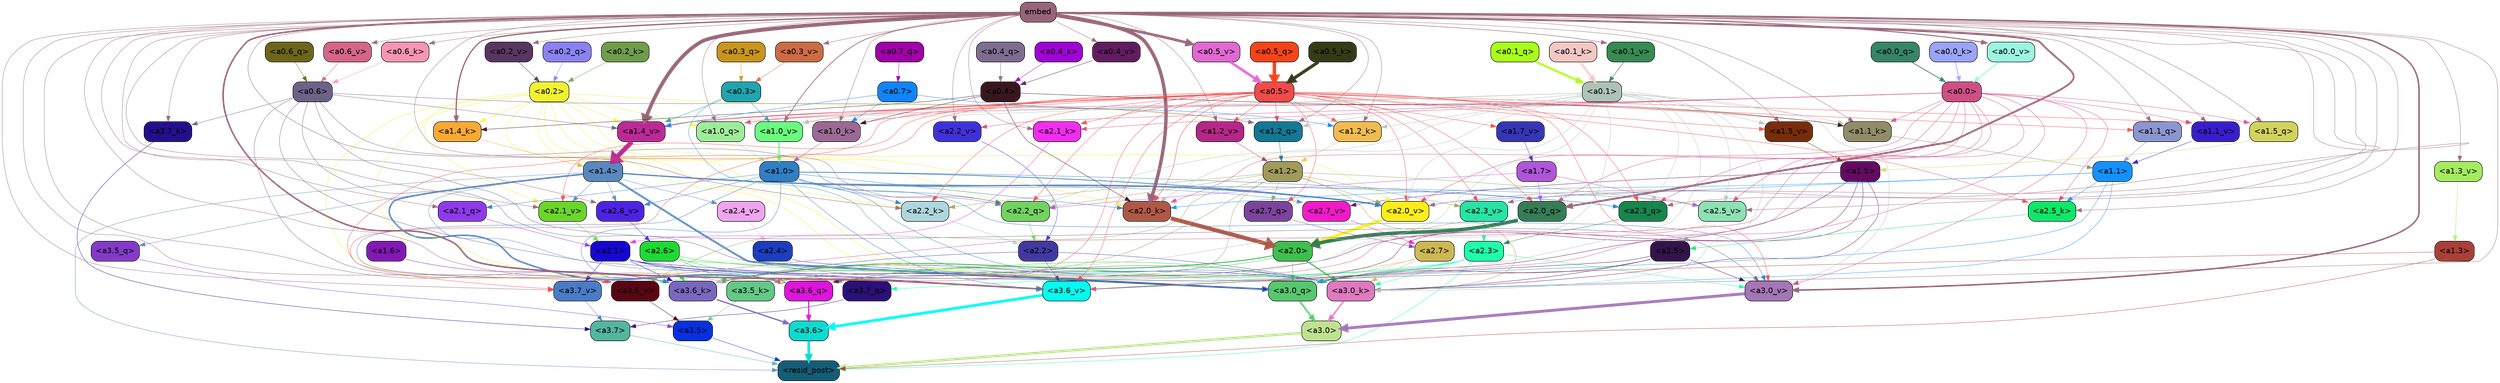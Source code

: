 strict digraph "" {
	graph [bgcolor=transparent,
		layout=dot,
		overlap=false,
		splines=true
	];
	"<a3.7>"	[color=black,
		fillcolor="#53b69d",
		fontname=Helvetica,
		shape=box,
		style="filled, rounded"];
	"<resid_post>"	[color=black,
		fillcolor="#145d76",
		fontname=Helvetica,
		shape=box,
		style="filled, rounded"];
	"<a3.7>" -> "<resid_post>"	[color="#53b69d",
		penwidth=0.6239100098609924];
	"<a3.6>"	[color=black,
		fillcolor="#0edbd0",
		fontname=Helvetica,
		shape=box,
		style="filled, rounded"];
	"<a3.6>" -> "<resid_post>"	[color="#0edbd0",
		penwidth=4.569062113761902];
	"<a3.5>"	[color=black,
		fillcolor="#0531e0",
		fontname=Helvetica,
		shape=box,
		style="filled, rounded"];
	"<a3.5>" -> "<resid_post>"	[color="#0531e0",
		penwidth=0.6];
	"<a3.0>"	[color=black,
		fillcolor="#bfe291",
		fontname=Helvetica,
		shape=box,
		style="filled, rounded"];
	"<a3.0>" -> "<resid_post>"	[color="#bfe291",
		penwidth=4.283544182777405];
	"<a2.3>"	[color=black,
		fillcolor="#1efeab",
		fontname=Helvetica,
		shape=box,
		style="filled, rounded"];
	"<a2.3>" -> "<resid_post>"	[color="#1efeab",
		penwidth=0.6];
	"<a3.7_q>"	[color=black,
		fillcolor="#2b1077",
		fontname=Helvetica,
		shape=box,
		style="filled, rounded"];
	"<a2.3>" -> "<a3.7_q>"	[color="#1efeab",
		penwidth=0.6];
	"<a3.6_q>"	[color=black,
		fillcolor="#de15da",
		fontname=Helvetica,
		shape=box,
		style="filled, rounded"];
	"<a2.3>" -> "<a3.6_q>"	[color="#1efeab",
		penwidth=0.6];
	"<a3.0_q>"	[color=black,
		fillcolor="#58c76d",
		fontname=Helvetica,
		shape=box,
		style="filled, rounded"];
	"<a2.3>" -> "<a3.0_q>"	[color="#1efeab",
		penwidth=0.6];
	"<a3.0_k>"	[color=black,
		fillcolor="#df7abf",
		fontname=Helvetica,
		shape=box,
		style="filled, rounded"];
	"<a2.3>" -> "<a3.0_k>"	[color="#1efeab",
		penwidth=0.6];
	"<a3.6_v>"	[color=black,
		fillcolor="#03fcf0",
		fontname=Helvetica,
		shape=box,
		style="filled, rounded"];
	"<a2.3>" -> "<a3.6_v>"	[color="#1efeab",
		penwidth=0.6];
	"<a3.5_v>"	[color=black,
		fillcolor="#590614",
		fontname=Helvetica,
		shape=box,
		style="filled, rounded"];
	"<a2.3>" -> "<a3.5_v>"	[color="#1efeab",
		penwidth=0.6];
	"<a3.0_v>"	[color=black,
		fillcolor="#a376b6",
		fontname=Helvetica,
		shape=box,
		style="filled, rounded"];
	"<a2.3>" -> "<a3.0_v>"	[color="#1efeab",
		penwidth=0.6];
	"<a1.4>"	[color=black,
		fillcolor="#5987bf",
		fontname=Helvetica,
		shape=box,
		style="filled, rounded"];
	"<a1.4>" -> "<resid_post>"	[color="#5987bf",
		penwidth=0.6];
	"<a1.4>" -> "<a3.7_q>"	[color="#5987bf",
		penwidth=0.6];
	"<a1.4>" -> "<a3.6_q>"	[color="#5987bf",
		penwidth=2.7934007048606873];
	"<a3.5_q>"	[color=black,
		fillcolor="#843ac9",
		fontname=Helvetica,
		shape=box,
		style="filled, rounded"];
	"<a1.4>" -> "<a3.5_q>"	[color="#5987bf",
		penwidth=0.6];
	"<a1.4>" -> "<a3.0_q>"	[color="#5987bf",
		penwidth=3.340754985809326];
	"<a2.3_q>"	[color=black,
		fillcolor="#17854d",
		fontname=Helvetica,
		shape=box,
		style="filled, rounded"];
	"<a1.4>" -> "<a2.3_q>"	[color="#5987bf",
		penwidth=0.6];
	"<a2.7_v>"	[color=black,
		fillcolor="#f11ac8",
		fontname=Helvetica,
		shape=box,
		style="filled, rounded"];
	"<a1.4>" -> "<a2.7_v>"	[color="#5987bf",
		penwidth=0.6];
	"<a2.6_v>"	[color=black,
		fillcolor="#4d23e2",
		fontname=Helvetica,
		shape=box,
		style="filled, rounded"];
	"<a1.4>" -> "<a2.6_v>"	[color="#5987bf",
		penwidth=0.6];
	"<a2.5_v>"	[color=black,
		fillcolor="#8de1b2",
		fontname=Helvetica,
		shape=box,
		style="filled, rounded"];
	"<a1.4>" -> "<a2.5_v>"	[color="#5987bf",
		penwidth=0.6];
	"<a2.4_v>"	[color=black,
		fillcolor="#eea4ef",
		fontname=Helvetica,
		shape=box,
		style="filled, rounded"];
	"<a1.4>" -> "<a2.4_v>"	[color="#5987bf",
		penwidth=0.6];
	"<a2.1_v>"	[color=black,
		fillcolor="#6cd52a",
		fontname=Helvetica,
		shape=box,
		style="filled, rounded"];
	"<a1.4>" -> "<a2.1_v>"	[color="#5987bf",
		penwidth=0.6];
	"<a2.0_v>"	[color=black,
		fillcolor="#fbed19",
		fontname=Helvetica,
		shape=box,
		style="filled, rounded"];
	"<a1.4>" -> "<a2.0_v>"	[color="#5987bf",
		penwidth=2.268759250640869];
	"<a1.3>"	[color=black,
		fillcolor="#a94037",
		fontname=Helvetica,
		shape=box,
		style="filled, rounded"];
	"<a1.3>" -> "<resid_post>"	[color="#a94037",
		penwidth=0.6];
	"<a1.3>" -> "<a3.6_v>"	[color="#a94037",
		penwidth=0.6];
	"<a3.7_q>" -> "<a3.7>"	[color="#2b1077",
		penwidth=0.6];
	"<a3.6_q>" -> "<a3.6>"	[color="#de15da",
		penwidth=2.0347584784030914];
	"<a3.5_q>" -> "<a3.5>"	[color="#843ac9",
		penwidth=0.6];
	"<a3.0_q>" -> "<a3.0>"	[color="#58c76d",
		penwidth=2.8635367155075073];
	"<a3.7_k>"	[color=black,
		fillcolor="#230f8e",
		fontname=Helvetica,
		shape=box,
		style="filled, rounded"];
	"<a3.7_k>" -> "<a3.7>"	[color="#230f8e",
		penwidth=0.6];
	"<a3.6_k>"	[color=black,
		fillcolor="#7868bd",
		fontname=Helvetica,
		shape=box,
		style="filled, rounded"];
	"<a3.6_k>" -> "<a3.6>"	[color="#7868bd",
		penwidth=2.1760786175727844];
	"<a3.5_k>"	[color=black,
		fillcolor="#65c887",
		fontname=Helvetica,
		shape=box,
		style="filled, rounded"];
	"<a3.5_k>" -> "<a3.5>"	[color="#65c887",
		penwidth=0.6];
	"<a3.0_k>" -> "<a3.0>"	[color="#df7abf",
		penwidth=2.632905662059784];
	"<a3.7_v>"	[color=black,
		fillcolor="#497bc6",
		fontname=Helvetica,
		shape=box,
		style="filled, rounded"];
	"<a3.7_v>" -> "<a3.7>"	[color="#497bc6",
		penwidth=0.6];
	"<a3.6_v>" -> "<a3.6>"	[color="#03fcf0",
		penwidth=4.981305837631226];
	"<a3.5_v>" -> "<a3.5>"	[color="#590614",
		penwidth=0.6];
	"<a3.0_v>" -> "<a3.0>"	[color="#a376b6",
		penwidth=5.168330669403076];
	"<a2.7>"	[color=black,
		fillcolor="#ccb855",
		fontname=Helvetica,
		shape=box,
		style="filled, rounded"];
	"<a2.7>" -> "<a3.6_q>"	[color="#ccb855",
		penwidth=0.6];
	"<a2.7>" -> "<a3.0_q>"	[color="#ccb855",
		penwidth=0.6];
	"<a2.7>" -> "<a3.0_k>"	[color="#ccb855",
		penwidth=0.6];
	"<a2.6>"	[color=black,
		fillcolor="#1dd933",
		fontname=Helvetica,
		shape=box,
		style="filled, rounded"];
	"<a2.6>" -> "<a3.6_q>"	[color="#1dd933",
		penwidth=0.6];
	"<a2.6>" -> "<a3.0_q>"	[color="#1dd933",
		penwidth=0.6];
	"<a2.6>" -> "<a3.6_k>"	[color="#1dd933",
		penwidth=0.6];
	"<a2.6>" -> "<a3.5_k>"	[color="#1dd933",
		penwidth=0.6];
	"<a2.6>" -> "<a3.0_k>"	[color="#1dd933",
		penwidth=0.6];
	"<a2.1>"	[color=black,
		fillcolor="#1508d1",
		fontname=Helvetica,
		shape=box,
		style="filled, rounded"];
	"<a2.1>" -> "<a3.6_q>"	[color="#1508d1",
		penwidth=0.6];
	"<a2.1>" -> "<a3.0_q>"	[color="#1508d1",
		penwidth=0.6];
	"<a2.1>" -> "<a3.6_k>"	[color="#1508d1",
		penwidth=0.6];
	"<a2.1>" -> "<a3.0_k>"	[color="#1508d1",
		penwidth=0.6];
	"<a2.1>" -> "<a3.7_v>"	[color="#1508d1",
		penwidth=0.6];
	"<a2.1>" -> "<a3.6_v>"	[color="#1508d1",
		penwidth=0.6];
	"<a2.0>"	[color=black,
		fillcolor="#3fbe50",
		fontname=Helvetica,
		shape=box,
		style="filled, rounded"];
	"<a2.0>" -> "<a3.6_q>"	[color="#3fbe50",
		penwidth=0.6];
	"<a2.0>" -> "<a3.0_q>"	[color="#3fbe50",
		penwidth=0.6];
	"<a2.0>" -> "<a3.6_k>"	[color="#3fbe50",
		penwidth=1.6382827460765839];
	"<a2.0>" -> "<a3.0_k>"	[color="#3fbe50",
		penwidth=2.161143198609352];
	"<a1.5>"	[color=black,
		fillcolor="#650a63",
		fontname=Helvetica,
		shape=box,
		style="filled, rounded"];
	"<a1.5>" -> "<a3.6_q>"	[color="#650a63",
		penwidth=0.6];
	"<a1.5>" -> "<a3.0_q>"	[color="#650a63",
		penwidth=0.6];
	"<a1.5>" -> "<a3.6_k>"	[color="#650a63",
		penwidth=0.6];
	"<a1.5>" -> "<a3.0_k>"	[color="#650a63",
		penwidth=0.6];
	"<a1.5>" -> "<a2.7_v>"	[color="#650a63",
		penwidth=0.6];
	"<a0.2>"	[color=black,
		fillcolor="#f0f230",
		fontname=Helvetica,
		shape=box,
		style="filled, rounded"];
	"<a0.2>" -> "<a3.6_q>"	[color="#f0f230",
		penwidth=0.6];
	"<a0.2>" -> "<a3.0_q>"	[color="#f0f230",
		penwidth=0.6];
	"<a0.2>" -> "<a3.6_k>"	[color="#f0f230",
		penwidth=0.6];
	"<a0.2>" -> "<a3.0_k>"	[color="#f0f230",
		penwidth=0.6];
	"<a2.2_q>"	[color=black,
		fillcolor="#72d361",
		fontname=Helvetica,
		shape=box,
		style="filled, rounded"];
	"<a0.2>" -> "<a2.2_q>"	[color="#f0f230",
		penwidth=0.6];
	"<a2.2_k>"	[color=black,
		fillcolor="#afd6dd",
		fontname=Helvetica,
		shape=box,
		style="filled, rounded"];
	"<a0.2>" -> "<a2.2_k>"	[color="#f0f230",
		penwidth=0.6];
	"<a2.0_k>"	[color=black,
		fillcolor="#ae5945",
		fontname=Helvetica,
		shape=box,
		style="filled, rounded"];
	"<a0.2>" -> "<a2.0_k>"	[color="#f0f230",
		penwidth=0.6];
	"<a0.2>" -> "<a2.1_v>"	[color="#f0f230",
		penwidth=0.6];
	"<a0.2>" -> "<a2.0_v>"	[color="#f0f230",
		penwidth=0.6];
	"<a1.2_q>"	[color=black,
		fillcolor="#127895",
		fontname=Helvetica,
		shape=box,
		style="filled, rounded"];
	"<a0.2>" -> "<a1.2_q>"	[color="#f0f230",
		penwidth=0.6];
	"<a1.0_q>"	[color=black,
		fillcolor="#9eec9a",
		fontname=Helvetica,
		shape=box,
		style="filled, rounded"];
	"<a0.2>" -> "<a1.0_q>"	[color="#f0f230",
		penwidth=0.6];
	"<a1.4_k>"	[color=black,
		fillcolor="#f7a934",
		fontname=Helvetica,
		shape=box,
		style="filled, rounded"];
	"<a0.2>" -> "<a1.4_k>"	[color="#f0f230",
		penwidth=0.6];
	"<a1.4_v>"	[color=black,
		fillcolor="#bc2995",
		fontname=Helvetica,
		shape=box,
		style="filled, rounded"];
	"<a0.2>" -> "<a1.4_v>"	[color="#f0f230",
		penwidth=0.6];
	"<a2.5>"	[color=black,
		fillcolor="#32134b",
		fontname=Helvetica,
		shape=box,
		style="filled, rounded"];
	"<a2.5>" -> "<a3.0_q>"	[color="#32134b",
		penwidth=0.6];
	"<a2.5>" -> "<a3.0_k>"	[color="#32134b",
		penwidth=0.6];
	"<a2.5>" -> "<a3.6_v>"	[color="#32134b",
		penwidth=0.6];
	"<a2.5>" -> "<a3.0_v>"	[color="#32134b",
		penwidth=0.6];
	"<a2.4>"	[color=black,
		fillcolor="#1a3ebe",
		fontname=Helvetica,
		shape=box,
		style="filled, rounded"];
	"<a2.4>" -> "<a3.0_q>"	[color="#1a3ebe",
		penwidth=0.6];
	"<a1.1>"	[color=black,
		fillcolor="#1292fc",
		fontname=Helvetica,
		shape=box,
		style="filled, rounded"];
	"<a1.1>" -> "<a3.0_q>"	[color="#1292fc",
		penwidth=0.6];
	"<a1.1>" -> "<a3.0_k>"	[color="#1292fc",
		penwidth=0.6];
	"<a2.5_k>"	[color=black,
		fillcolor="#0ee76a",
		fontname=Helvetica,
		shape=box,
		style="filled, rounded"];
	"<a1.1>" -> "<a2.5_k>"	[color="#1292fc",
		penwidth=0.6];
	"<a1.1>" -> "<a2.0_k>"	[color="#1292fc",
		penwidth=0.6];
	"<a1.1>" -> "<a2.0_v>"	[color="#1292fc",
		penwidth=0.6];
	"<a0.6>"	[color=black,
		fillcolor="#6c6286",
		fontname=Helvetica,
		shape=box,
		style="filled, rounded"];
	"<a0.6>" -> "<a3.7_k>"	[color="#6c6286",
		penwidth=0.6];
	"<a0.6>" -> "<a3.6_k>"	[color="#6c6286",
		penwidth=0.6];
	"<a0.6>" -> "<a3.0_k>"	[color="#6c6286",
		penwidth=0.6];
	"<a0.6>" -> "<a3.6_v>"	[color="#6c6286",
		penwidth=0.6];
	"<a0.6>" -> "<a3.0_v>"	[color="#6c6286",
		penwidth=0.6];
	"<a0.6>" -> "<a2.2_q>"	[color="#6c6286",
		penwidth=0.6];
	"<a0.6>" -> "<a1.2_q>"	[color="#6c6286",
		penwidth=0.6];
	"<a0.6>" -> "<a1.4_v>"	[color="#6c6286",
		penwidth=0.6];
	embed	[color=black,
		fillcolor="#986578",
		fontname=Helvetica,
		shape=box,
		style="filled, rounded"];
	embed -> "<a3.7_k>"	[color="#986578",
		penwidth=0.6];
	embed -> "<a3.6_k>"	[color="#986578",
		penwidth=0.6];
	embed -> "<a3.5_k>"	[color="#986578",
		penwidth=0.6];
	embed -> "<a3.0_k>"	[color="#986578",
		penwidth=0.6];
	embed -> "<a3.7_v>"	[color="#986578",
		penwidth=0.6];
	embed -> "<a3.6_v>"	[color="#986578",
		penwidth=2.7825746536254883];
	embed -> "<a3.5_v>"	[color="#986578",
		penwidth=0.6];
	embed -> "<a3.0_v>"	[color="#986578",
		penwidth=2.6950180530548096];
	embed -> "<a2.3_q>"	[color="#986578",
		penwidth=0.6];
	embed -> "<a2.2_q>"	[color="#986578",
		penwidth=0.6];
	"<a2.1_q>"	[color=black,
		fillcolor="#8f39eb",
		fontname=Helvetica,
		shape=box,
		style="filled, rounded"];
	embed -> "<a2.1_q>"	[color="#986578",
		penwidth=0.6];
	"<a2.0_q>"	[color=black,
		fillcolor="#347d55",
		fontname=Helvetica,
		shape=box,
		style="filled, rounded"];
	embed -> "<a2.0_q>"	[color="#986578",
		penwidth=3.305941343307495];
	embed -> "<a2.5_k>"	[color="#986578",
		penwidth=0.6];
	embed -> "<a2.2_k>"	[color="#986578",
		penwidth=0.6698317527770996];
	"<a2.1_k>"	[color=black,
		fillcolor="#f22df0",
		fontname=Helvetica,
		shape=box,
		style="filled, rounded"];
	embed -> "<a2.1_k>"	[color="#986578",
		penwidth=0.6];
	embed -> "<a2.0_k>"	[color="#986578",
		penwidth=6.12570995092392];
	embed -> "<a2.6_v>"	[color="#986578",
		penwidth=0.6];
	embed -> "<a2.5_v>"	[color="#986578",
		penwidth=0.6];
	"<a2.3_v>"	[color=black,
		fillcolor="#26e4a6",
		fontname=Helvetica,
		shape=box,
		style="filled, rounded"];
	embed -> "<a2.3_v>"	[color="#986578",
		penwidth=0.6];
	"<a2.2_v>"	[color=black,
		fillcolor="#3f31d9",
		fontname=Helvetica,
		shape=box,
		style="filled, rounded"];
	embed -> "<a2.2_v>"	[color="#986578",
		penwidth=0.6];
	embed -> "<a2.1_v>"	[color="#986578",
		penwidth=0.6];
	embed -> "<a2.0_v>"	[color="#986578",
		penwidth=0.6];
	"<a1.5_q>"	[color=black,
		fillcolor="#d1d35d",
		fontname=Helvetica,
		shape=box,
		style="filled, rounded"];
	embed -> "<a1.5_q>"	[color="#986578",
		penwidth=0.6];
	embed -> "<a1.2_q>"	[color="#986578",
		penwidth=0.6087074279785156];
	"<a1.1_q>"	[color=black,
		fillcolor="#8b96d1",
		fontname=Helvetica,
		shape=box,
		style="filled, rounded"];
	embed -> "<a1.1_q>"	[color="#986578",
		penwidth=0.6];
	embed -> "<a1.0_q>"	[color="#986578",
		penwidth=0.6];
	embed -> "<a1.4_k>"	[color="#986578",
		penwidth=2.1858973503112793];
	"<a1.2_k>"	[color=black,
		fillcolor="#f0bc50",
		fontname=Helvetica,
		shape=box,
		style="filled, rounded"];
	embed -> "<a1.2_k>"	[color="#986578",
		penwidth=0.6];
	"<a1.1_k>"	[color=black,
		fillcolor="#918c67",
		fontname=Helvetica,
		shape=box,
		style="filled, rounded"];
	embed -> "<a1.1_k>"	[color="#986578",
		penwidth=0.6];
	"<a1.0_k>"	[color=black,
		fillcolor="#9c6994",
		fontname=Helvetica,
		shape=box,
		style="filled, rounded"];
	embed -> "<a1.0_k>"	[color="#986578",
		penwidth=0.6];
	"<a1.5_v>"	[color=black,
		fillcolor="#782c0a",
		fontname=Helvetica,
		shape=box,
		style="filled, rounded"];
	embed -> "<a1.5_v>"	[color="#986578",
		penwidth=0.6];
	embed -> "<a1.4_v>"	[color="#986578",
		penwidth=6.590077131986618];
	"<a1.3_v>"	[color=black,
		fillcolor="#a4ec5e",
		fontname=Helvetica,
		shape=box,
		style="filled, rounded"];
	embed -> "<a1.3_v>"	[color="#986578",
		penwidth=0.6];
	"<a1.2_v>"	[color=black,
		fillcolor="#b62788",
		fontname=Helvetica,
		shape=box,
		style="filled, rounded"];
	embed -> "<a1.2_v>"	[color="#986578",
		penwidth=0.6];
	"<a1.1_v>"	[color=black,
		fillcolor="#371dcb",
		fontname=Helvetica,
		shape=box,
		style="filled, rounded"];
	embed -> "<a1.1_v>"	[color="#986578",
		penwidth=0.6];
	"<a1.0_v>"	[color=black,
		fillcolor="#6afa7f",
		fontname=Helvetica,
		shape=box,
		style="filled, rounded"];
	embed -> "<a1.0_v>"	[color="#986578",
		penwidth=1.2076449394226074];
	"<a0.6_k>"	[color=black,
		fillcolor="#f795b4",
		fontname=Helvetica,
		shape=box,
		style="filled, rounded"];
	embed -> "<a0.6_k>"	[color="#986578",
		penwidth=0.6];
	"<a0.6_v>"	[color=black,
		fillcolor="#d56688",
		fontname=Helvetica,
		shape=box,
		style="filled, rounded"];
	embed -> "<a0.6_v>"	[color="#986578",
		penwidth=0.6];
	"<a0.5_v>"	[color=black,
		fillcolor="#e169d2",
		fontname=Helvetica,
		shape=box,
		style="filled, rounded"];
	embed -> "<a0.5_v>"	[color="#986578",
		penwidth=4.663905620574951];
	"<a0.4_v>"	[color=black,
		fillcolor="#611d5f",
		fontname=Helvetica,
		shape=box,
		style="filled, rounded"];
	embed -> "<a0.4_v>"	[color="#986578",
		penwidth=0.6];
	"<a0.3_v>"	[color=black,
		fillcolor="#cd6b45",
		fontname=Helvetica,
		shape=box,
		style="filled, rounded"];
	embed -> "<a0.3_v>"	[color="#986578",
		penwidth=0.6];
	"<a0.2_v>"	[color=black,
		fillcolor="#583662",
		fontname=Helvetica,
		shape=box,
		style="filled, rounded"];
	embed -> "<a0.2_v>"	[color="#986578",
		penwidth=0.6];
	"<a0.1_v>"	[color=black,
		fillcolor="#368a52",
		fontname=Helvetica,
		shape=box,
		style="filled, rounded"];
	embed -> "<a0.1_v>"	[color="#986578",
		penwidth=0.8192043304443359];
	"<a0.0_v>"	[color=black,
		fillcolor="#9cf4df",
		fontname=Helvetica,
		shape=box,
		style="filled, rounded"];
	embed -> "<a0.0_v>"	[color="#986578",
		penwidth=1.706191062927246];
	"<a2.2>"	[color=black,
		fillcolor="#4039a1",
		fontname=Helvetica,
		shape=box,
		style="filled, rounded"];
	"<a2.2>" -> "<a3.6_k>"	[color="#4039a1",
		penwidth=0.6];
	"<a2.2>" -> "<a3.0_k>"	[color="#4039a1",
		penwidth=0.6];
	"<a2.2>" -> "<a3.6_v>"	[color="#4039a1",
		penwidth=0.6];
	"<a1.6>"	[color=black,
		fillcolor="#8218b6",
		fontname=Helvetica,
		shape=box,
		style="filled, rounded"];
	"<a1.6>" -> "<a3.6_k>"	[color="#8218b6",
		penwidth=0.6];
	"<a1.2>"	[color=black,
		fillcolor="#a09b5b",
		fontname=Helvetica,
		shape=box,
		style="filled, rounded"];
	"<a1.2>" -> "<a3.6_k>"	[color="#a09b5b",
		penwidth=0.6];
	"<a1.2>" -> "<a3.5_k>"	[color="#a09b5b",
		penwidth=0.6];
	"<a1.2>" -> "<a3.0_k>"	[color="#a09b5b",
		penwidth=0.6];
	"<a1.2>" -> "<a3.5_v>"	[color="#a09b5b",
		penwidth=0.6];
	"<a2.7_q>"	[color=black,
		fillcolor="#7c439d",
		fontname=Helvetica,
		shape=box,
		style="filled, rounded"];
	"<a1.2>" -> "<a2.7_q>"	[color="#a09b5b",
		penwidth=0.6];
	"<a1.2>" -> "<a2.2_q>"	[color="#a09b5b",
		penwidth=0.6];
	"<a1.2>" -> "<a2.2_k>"	[color="#a09b5b",
		penwidth=0.6];
	"<a1.2>" -> "<a2.5_v>"	[color="#a09b5b",
		penwidth=0.6];
	"<a1.2>" -> "<a2.3_v>"	[color="#a09b5b",
		penwidth=0.6];
	"<a1.2>" -> "<a2.0_v>"	[color="#a09b5b",
		penwidth=0.6];
	"<a1.0>"	[color=black,
		fillcolor="#307ec3",
		fontname=Helvetica,
		shape=box,
		style="filled, rounded"];
	"<a1.0>" -> "<a3.6_k>"	[color="#307ec3",
		penwidth=0.6];
	"<a1.0>" -> "<a3.0_k>"	[color="#307ec3",
		penwidth=0.6];
	"<a1.0>" -> "<a3.6_v>"	[color="#307ec3",
		penwidth=0.6];
	"<a1.0>" -> "<a3.5_v>"	[color="#307ec3",
		penwidth=0.6];
	"<a1.0>" -> "<a3.0_v>"	[color="#307ec3",
		penwidth=0.6];
	"<a1.0>" -> "<a2.3_q>"	[color="#307ec3",
		penwidth=0.6];
	"<a1.0>" -> "<a2.2_q>"	[color="#307ec3",
		penwidth=0.6];
	"<a1.0>" -> "<a2.1_q>"	[color="#307ec3",
		penwidth=0.6];
	"<a1.0>" -> "<a2.2_k>"	[color="#307ec3",
		penwidth=0.6];
	"<a1.0>" -> "<a2.0_k>"	[color="#307ec3",
		penwidth=0.6];
	"<a1.0>" -> "<a2.6_v>"	[color="#307ec3",
		penwidth=0.6];
	"<a1.0>" -> "<a2.0_v>"	[color="#307ec3",
		penwidth=1.2213096618652344];
	"<a0.5>"	[color=black,
		fillcolor="#f14a4a",
		fontname=Helvetica,
		shape=box,
		style="filled, rounded"];
	"<a0.5>" -> "<a3.6_k>"	[color="#f14a4a",
		penwidth=0.6];
	"<a0.5>" -> "<a3.7_v>"	[color="#f14a4a",
		penwidth=0.6];
	"<a0.5>" -> "<a3.6_v>"	[color="#f14a4a",
		penwidth=0.6];
	"<a0.5>" -> "<a3.5_v>"	[color="#f14a4a",
		penwidth=0.6];
	"<a0.5>" -> "<a3.0_v>"	[color="#f14a4a",
		penwidth=0.6];
	"<a0.5>" -> "<a2.7_q>"	[color="#f14a4a",
		penwidth=0.6];
	"<a0.5>" -> "<a2.3_q>"	[color="#f14a4a",
		penwidth=0.6];
	"<a0.5>" -> "<a2.2_q>"	[color="#f14a4a",
		penwidth=0.6];
	"<a0.5>" -> "<a2.0_q>"	[color="#f14a4a",
		penwidth=0.6];
	"<a0.5>" -> "<a2.5_k>"	[color="#f14a4a",
		penwidth=0.6];
	"<a0.5>" -> "<a2.2_k>"	[color="#f14a4a",
		penwidth=0.6];
	"<a0.5>" -> "<a2.1_k>"	[color="#f14a4a",
		penwidth=0.6];
	"<a0.5>" -> "<a2.0_k>"	[color="#f14a4a",
		penwidth=0.6900839805603027];
	"<a0.5>" -> "<a2.3_v>"	[color="#f14a4a",
		penwidth=0.6];
	"<a0.5>" -> "<a2.1_v>"	[color="#f14a4a",
		penwidth=0.6];
	"<a0.5>" -> "<a2.0_v>"	[color="#f14a4a",
		penwidth=0.6];
	"<a0.5>" -> "<a1.2_q>"	[color="#f14a4a",
		penwidth=0.6];
	"<a0.5>" -> "<a1.1_q>"	[color="#f14a4a",
		penwidth=0.6];
	"<a0.5>" -> "<a1.0_q>"	[color="#f14a4a",
		penwidth=0.6];
	"<a0.5>" -> "<a1.2_k>"	[color="#f14a4a",
		penwidth=0.6];
	"<a0.5>" -> "<a1.1_k>"	[color="#f14a4a",
		penwidth=0.6];
	"<a0.5>" -> "<a1.0_k>"	[color="#f14a4a",
		penwidth=0.6];
	"<a1.7_v>"	[color=black,
		fillcolor="#3535b5",
		fontname=Helvetica,
		shape=box,
		style="filled, rounded"];
	"<a0.5>" -> "<a1.7_v>"	[color="#f14a4a",
		penwidth=0.6];
	"<a0.5>" -> "<a1.5_v>"	[color="#f14a4a",
		penwidth=0.6];
	"<a0.5>" -> "<a1.4_v>"	[color="#f14a4a",
		penwidth=0.9985027313232422];
	"<a0.5>" -> "<a1.2_v>"	[color="#f14a4a",
		penwidth=0.6];
	"<a0.5>" -> "<a1.1_v>"	[color="#f14a4a",
		penwidth=0.6];
	"<a0.5>" -> "<a1.0_v>"	[color="#f14a4a",
		penwidth=0.6];
	"<a0.1>"	[color=black,
		fillcolor="#aec2b8",
		fontname=Helvetica,
		shape=box,
		style="filled, rounded"];
	"<a0.1>" -> "<a3.6_k>"	[color="#aec2b8",
		penwidth=0.6];
	"<a0.1>" -> "<a3.5_k>"	[color="#aec2b8",
		penwidth=0.6];
	"<a0.1>" -> "<a3.0_k>"	[color="#aec2b8",
		penwidth=0.6];
	"<a0.1>" -> "<a3.6_v>"	[color="#aec2b8",
		penwidth=0.6];
	"<a0.1>" -> "<a3.0_v>"	[color="#aec2b8",
		penwidth=0.6];
	"<a0.1>" -> "<a2.3_q>"	[color="#aec2b8",
		penwidth=0.6];
	"<a0.1>" -> "<a2.2_q>"	[color="#aec2b8",
		penwidth=0.6];
	"<a0.1>" -> "<a2.0_k>"	[color="#aec2b8",
		penwidth=0.6];
	"<a0.1>" -> "<a2.5_v>"	[color="#aec2b8",
		penwidth=0.6];
	"<a0.1>" -> "<a2.0_v>"	[color="#aec2b8",
		penwidth=0.6];
	"<a0.1>" -> "<a1.2_q>"	[color="#aec2b8",
		penwidth=0.6218185424804688];
	"<a0.1>" -> "<a1.2_k>"	[color="#aec2b8",
		penwidth=0.6];
	"<a0.1>" -> "<a1.1_k>"	[color="#aec2b8",
		penwidth=0.6];
	"<a0.1>" -> "<a1.5_v>"	[color="#aec2b8",
		penwidth=0.6];
	"<a0.1>" -> "<a1.4_v>"	[color="#aec2b8",
		penwidth=0.6];
	"<a0.1>" -> "<a1.0_v>"	[color="#aec2b8",
		penwidth=0.6];
	"<a0.0>"	[color=black,
		fillcolor="#cf4f85",
		fontname=Helvetica,
		shape=box,
		style="filled, rounded"];
	"<a0.0>" -> "<a3.5_k>"	[color="#cf4f85",
		penwidth=0.6];
	"<a0.0>" -> "<a3.7_v>"	[color="#cf4f85",
		penwidth=0.6];
	"<a0.0>" -> "<a3.6_v>"	[color="#cf4f85",
		penwidth=0.6];
	"<a0.0>" -> "<a3.0_v>"	[color="#cf4f85",
		penwidth=0.6];
	"<a0.0>" -> "<a2.3_q>"	[color="#cf4f85",
		penwidth=0.6];
	"<a0.0>" -> "<a2.0_q>"	[color="#cf4f85",
		penwidth=0.6];
	"<a0.0>" -> "<a2.5_k>"	[color="#cf4f85",
		penwidth=0.6];
	"<a0.0>" -> "<a2.1_k>"	[color="#cf4f85",
		penwidth=0.6];
	"<a0.0>" -> "<a2.0_k>"	[color="#cf4f85",
		penwidth=0.6];
	"<a0.0>" -> "<a2.5_v>"	[color="#cf4f85",
		penwidth=0.6];
	"<a0.0>" -> "<a2.2_v>"	[color="#cf4f85",
		penwidth=0.6];
	"<a0.0>" -> "<a2.0_v>"	[color="#cf4f85",
		penwidth=0.6];
	"<a0.0>" -> "<a1.5_q>"	[color="#cf4f85",
		penwidth=0.6];
	"<a0.0>" -> "<a1.0_q>"	[color="#cf4f85",
		penwidth=0.6];
	"<a0.0>" -> "<a1.1_k>"	[color="#cf4f85",
		penwidth=0.6];
	"<a0.0>" -> "<a1.4_v>"	[color="#cf4f85",
		penwidth=0.6];
	"<a0.0>" -> "<a1.1_v>"	[color="#cf4f85",
		penwidth=0.6];
	"<a0.3>"	[color=black,
		fillcolor="#20a4ae",
		fontname=Helvetica,
		shape=box,
		style="filled, rounded"];
	"<a0.3>" -> "<a3.0_k>"	[color="#20a4ae",
		penwidth=0.6];
	"<a0.3>" -> "<a1.4_v>"	[color="#20a4ae",
		penwidth=0.6];
	"<a0.3>" -> "<a1.0_v>"	[color="#20a4ae",
		penwidth=0.6];
	"<a2.7_q>" -> "<a2.7>"	[color="#7c439d",
		penwidth=0.6];
	"<a2.3_q>" -> "<a2.3>"	[color="#17854d",
		penwidth=0.6];
	"<a2.2_q>" -> "<a2.2>"	[color="#72d361",
		penwidth=0.7553567886352539];
	"<a2.1_q>" -> "<a2.1>"	[color="#8f39eb",
		penwidth=0.6];
	"<a2.0_q>" -> "<a2.0>"	[color="#347d55",
		penwidth=6.256794691085815];
	"<a2.5_k>" -> "<a2.5>"	[color="#0ee76a",
		penwidth=0.6];
	"<a2.2_k>" -> "<a2.2>"	[color="#afd6dd",
		penwidth=0.8854708671569824];
	"<a2.1_k>" -> "<a2.1>"	[color="#f22df0",
		penwidth=0.6];
	"<a2.0_k>" -> "<a2.0>"	[color="#ae5945",
		penwidth=7.231504917144775];
	"<a2.7_v>" -> "<a2.7>"	[color="#f11ac8",
		penwidth=0.6];
	"<a2.6_v>" -> "<a2.6>"	[color="#4d23e2",
		penwidth=0.6];
	"<a2.5_v>" -> "<a2.5>"	[color="#8de1b2",
		penwidth=0.6];
	"<a2.4_v>" -> "<a2.4>"	[color="#eea4ef",
		penwidth=0.6];
	"<a2.3_v>" -> "<a2.3>"	[color="#26e4a6",
		penwidth=0.6];
	"<a2.2_v>" -> "<a2.2>"	[color="#3f31d9",
		penwidth=0.6];
	"<a2.1_v>" -> "<a2.1>"	[color="#6cd52a",
		penwidth=0.6];
	"<a2.0_v>" -> "<a2.0>"	[color="#fbed19",
		penwidth=5.231471925973892];
	"<a1.7>"	[color=black,
		fillcolor="#af55d8",
		fontname=Helvetica,
		shape=box,
		style="filled, rounded"];
	"<a1.7>" -> "<a2.2_q>"	[color="#af55d8",
		penwidth=0.6];
	"<a1.7>" -> "<a2.0_q>"	[color="#af55d8",
		penwidth=0.6];
	"<a1.7>" -> "<a2.5_v>"	[color="#af55d8",
		penwidth=0.6];
	"<a0.4>"	[color=black,
		fillcolor="#37171d",
		fontname=Helvetica,
		shape=box,
		style="filled, rounded"];
	"<a0.4>" -> "<a2.0_k>"	[color="#37171d",
		penwidth=0.6];
	"<a0.4>" -> "<a1.4_k>"	[color="#37171d",
		penwidth=0.6];
	"<a0.4>" -> "<a1.1_k>"	[color="#37171d",
		penwidth=0.6];
	"<a0.4>" -> "<a1.0_k>"	[color="#37171d",
		penwidth=0.6];
	"<a1.5_q>" -> "<a1.5>"	[color="#d1d35d",
		penwidth=0.6];
	"<a1.2_q>" -> "<a1.2>"	[color="#127895",
		penwidth=0.6];
	"<a1.1_q>" -> "<a1.1>"	[color="#8b96d1",
		penwidth=0.6];
	"<a1.0_q>" -> "<a1.0>"	[color="#9eec9a",
		penwidth=0.6];
	"<a1.4_k>" -> "<a1.4>"	[color="#f7a934",
		penwidth=0.6];
	"<a1.2_k>" -> "<a1.2>"	[color="#f0bc50",
		penwidth=0.6];
	"<a1.1_k>" -> "<a1.1>"	[color="#918c67",
		penwidth=0.6];
	"<a1.0_k>" -> "<a1.0>"	[color="#9c6994",
		penwidth=0.6];
	"<a1.7_v>" -> "<a1.7>"	[color="#3535b5",
		penwidth=0.6];
	"<a1.5_v>" -> "<a1.5>"	[color="#782c0a",
		penwidth=0.6];
	"<a1.4_v>" -> "<a1.4>"	[color="#bc2995",
		penwidth=8.36684274673462];
	"<a1.3_v>" -> "<a1.3>"	[color="#a4ec5e",
		penwidth=0.6];
	"<a1.2_v>" -> "<a1.2>"	[color="#b62788",
		penwidth=0.6];
	"<a1.1_v>" -> "<a1.1>"	[color="#371dcb",
		penwidth=0.6];
	"<a1.0_v>" -> "<a1.0>"	[color="#6afa7f",
		penwidth=1.9665732383728027];
	"<a0.7>"	[color=black,
		fillcolor="#0f85f9",
		fontname=Helvetica,
		shape=box,
		style="filled, rounded"];
	"<a0.7>" -> "<a1.2_k>"	[color="#0f85f9",
		penwidth=0.6];
	"<a0.7>" -> "<a1.0_k>"	[color="#0f85f9",
		penwidth=0.6];
	"<a0.7>" -> "<a1.4_v>"	[color="#0f85f9",
		penwidth=0.6];
	"<a0.7_q>"	[color=black,
		fillcolor="#9f02a9",
		fontname=Helvetica,
		shape=box,
		style="filled, rounded"];
	"<a0.7_q>" -> "<a0.7>"	[color="#9f02a9",
		penwidth=0.6];
	"<a0.6_q>"	[color=black,
		fillcolor="#6d651a",
		fontname=Helvetica,
		shape=box,
		style="filled, rounded"];
	"<a0.6_q>" -> "<a0.6>"	[color="#6d651a",
		penwidth=0.6];
	"<a0.5_q>"	[color=black,
		fillcolor="#f6441a",
		fontname=Helvetica,
		shape=box,
		style="filled, rounded"];
	"<a0.5_q>" -> "<a0.5>"	[color="#f6441a",
		penwidth=6.156635046005249];
	"<a0.4_q>"	[color=black,
		fillcolor="#7e6c90",
		fontname=Helvetica,
		shape=box,
		style="filled, rounded"];
	"<a0.4_q>" -> "<a0.4>"	[color="#7e6c90",
		penwidth=0.6];
	"<a0.3_q>"	[color=black,
		fillcolor="#c9951d",
		fontname=Helvetica,
		shape=box,
		style="filled, rounded"];
	"<a0.3_q>" -> "<a0.3>"	[color="#c9951d",
		penwidth=0.6];
	"<a0.2_q>"	[color=black,
		fillcolor="#8a82f2",
		fontname=Helvetica,
		shape=box,
		style="filled, rounded"];
	"<a0.2_q>" -> "<a0.2>"	[color="#8a82f2",
		penwidth=0.6];
	"<a0.1_q>"	[color=black,
		fillcolor="#aafe1b",
		fontname=Helvetica,
		shape=box,
		style="filled, rounded"];
	"<a0.1_q>" -> "<a0.1>"	[color="#aafe1b",
		penwidth=3.795884132385254];
	"<a0.0_q>"	[color=black,
		fillcolor="#368568",
		fontname=Helvetica,
		shape=box,
		style="filled, rounded"];
	"<a0.0_q>" -> "<a0.0>"	[color="#368568",
		penwidth=1.2393803596496582];
	"<a0.6_k>" -> "<a0.6>"	[color="#f795b4",
		penwidth=0.6];
	"<a0.5_k>"	[color=black,
		fillcolor="#353b17",
		fontname=Helvetica,
		shape=box,
		style="filled, rounded"];
	"<a0.5_k>" -> "<a0.5>"	[color="#353b17",
		penwidth=5.603226900100708];
	"<a0.4_k>"	[color=black,
		fillcolor="#a004d5",
		fontname=Helvetica,
		shape=box,
		style="filled, rounded"];
	"<a0.4_k>" -> "<a0.4>"	[color="#a004d5",
		penwidth=0.6];
	"<a0.2_k>"	[color=black,
		fillcolor="#6f9d4c",
		fontname=Helvetica,
		shape=box,
		style="filled, rounded"];
	"<a0.2_k>" -> "<a0.2>"	[color="#6f9d4c",
		penwidth=0.6];
	"<a0.1_k>"	[color=black,
		fillcolor="#f3c8c4",
		fontname=Helvetica,
		shape=box,
		style="filled, rounded"];
	"<a0.1_k>" -> "<a0.1>"	[color="#f3c8c4",
		penwidth=3.7429747581481934];
	"<a0.0_k>"	[color=black,
		fillcolor="#9aa4f8",
		fontname=Helvetica,
		shape=box,
		style="filled, rounded"];
	"<a0.0_k>" -> "<a0.0>"	[color="#9aa4f8",
		penwidth=1.106727123260498];
	"<a0.6_v>" -> "<a0.6>"	[color="#d56688",
		penwidth=0.6];
	"<a0.5_v>" -> "<a0.5>"	[color="#e169d2",
		penwidth=4.667354106903076];
	"<a0.4_v>" -> "<a0.4>"	[color="#611d5f",
		penwidth=0.6];
	"<a0.3_v>" -> "<a0.3>"	[color="#cd6b45",
		penwidth=0.6];
	"<a0.2_v>" -> "<a0.2>"	[color="#583662",
		penwidth=0.6];
	"<a0.1_v>" -> "<a0.1>"	[color="#368a52",
		penwidth=0.8298110961914062];
	"<a0.0_v>" -> "<a0.0>"	[color="#9cf4df",
		penwidth=1.7084956169128418];
}
